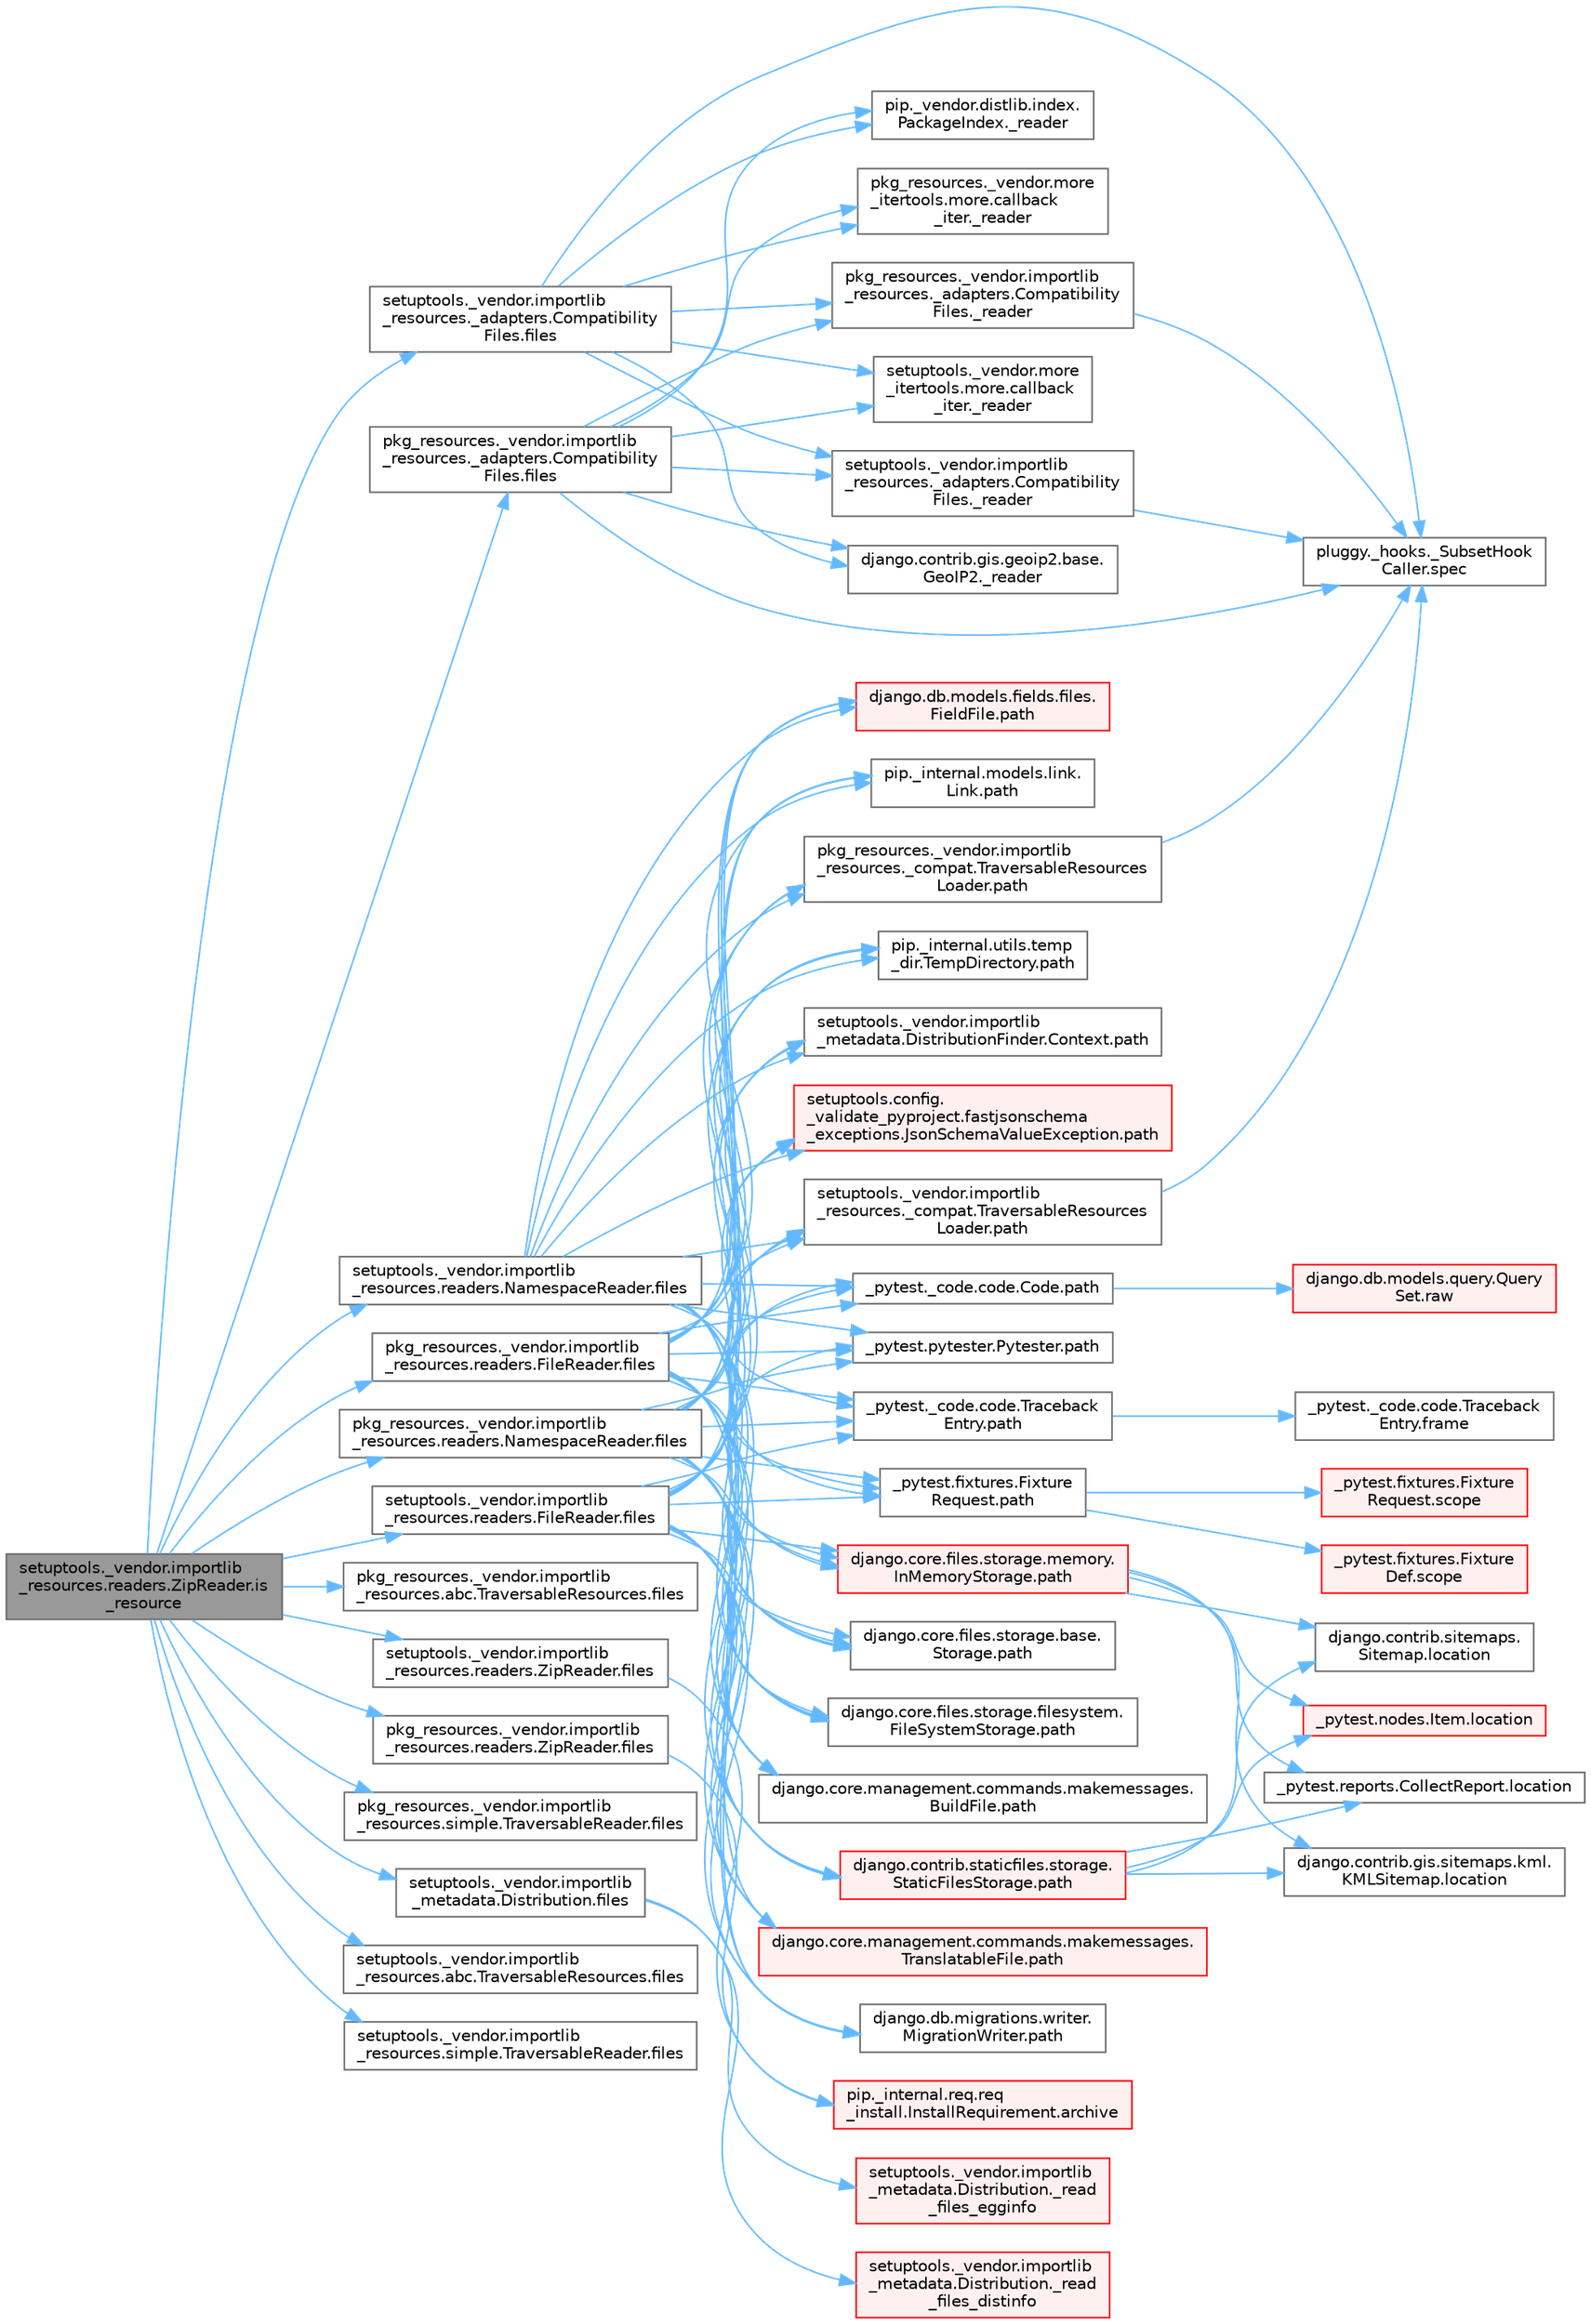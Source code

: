 digraph "setuptools._vendor.importlib_resources.readers.ZipReader.is_resource"
{
 // LATEX_PDF_SIZE
  bgcolor="transparent";
  edge [fontname=Helvetica,fontsize=10,labelfontname=Helvetica,labelfontsize=10];
  node [fontname=Helvetica,fontsize=10,shape=box,height=0.2,width=0.4];
  rankdir="LR";
  Node1 [id="Node000001",label="setuptools._vendor.importlib\l_resources.readers.ZipReader.is\l_resource",height=0.2,width=0.4,color="gray40", fillcolor="grey60", style="filled", fontcolor="black",tooltip=" "];
  Node1 -> Node2 [id="edge1_Node000001_Node000002",color="steelblue1",style="solid",tooltip=" "];
  Node2 [id="Node000002",label="pkg_resources._vendor.importlib\l_resources._adapters.Compatibility\lFiles.files",height=0.2,width=0.4,color="grey40", fillcolor="white", style="filled",URL="$classpkg__resources_1_1__vendor_1_1importlib__resources_1_1__adapters_1_1_compatibility_files.html#a8b9d338ee8b5f6f2b1b612d2835a5528",tooltip=" "];
  Node2 -> Node3 [id="edge2_Node000002_Node000003",color="steelblue1",style="solid",tooltip=" "];
  Node3 [id="Node000003",label="django.contrib.gis.geoip2.base.\lGeoIP2._reader",height=0.2,width=0.4,color="grey40", fillcolor="white", style="filled",URL="$classdjango_1_1contrib_1_1gis_1_1geoip2_1_1base_1_1_geo_i_p2.html#a3602c469d02744ad210583e2b571c286",tooltip=" "];
  Node2 -> Node4 [id="edge3_Node000002_Node000004",color="steelblue1",style="solid",tooltip=" "];
  Node4 [id="Node000004",label="pip._vendor.distlib.index.\lPackageIndex._reader",height=0.2,width=0.4,color="grey40", fillcolor="white", style="filled",URL="$classpip_1_1__vendor_1_1distlib_1_1index_1_1_package_index.html#a101ab2cbea9c2a66818e368a1b783665",tooltip=" "];
  Node2 -> Node5 [id="edge4_Node000002_Node000005",color="steelblue1",style="solid",tooltip=" "];
  Node5 [id="Node000005",label="pkg_resources._vendor.importlib\l_resources._adapters.Compatibility\lFiles._reader",height=0.2,width=0.4,color="grey40", fillcolor="white", style="filled",URL="$classpkg__resources_1_1__vendor_1_1importlib__resources_1_1__adapters_1_1_compatibility_files.html#adb88d9d6cdd3ccde8543d5aff0e263cc",tooltip=" "];
  Node5 -> Node6 [id="edge5_Node000005_Node000006",color="steelblue1",style="solid",tooltip=" "];
  Node6 [id="Node000006",label="pluggy._hooks._SubsetHook\lCaller.spec",height=0.2,width=0.4,color="grey40", fillcolor="white", style="filled",URL="$classpluggy_1_1__hooks_1_1___subset_hook_caller.html#ab4f250ab0096f9c4c5fceaed622f5328",tooltip=" "];
  Node2 -> Node7 [id="edge6_Node000002_Node000007",color="steelblue1",style="solid",tooltip=" "];
  Node7 [id="Node000007",label="pkg_resources._vendor.more\l_itertools.more.callback\l_iter._reader",height=0.2,width=0.4,color="grey40", fillcolor="white", style="filled",URL="$classpkg__resources_1_1__vendor_1_1more__itertools_1_1more_1_1callback__iter.html#a39c147e211ab320778e20aebdb6506c0",tooltip=" "];
  Node2 -> Node8 [id="edge7_Node000002_Node000008",color="steelblue1",style="solid",tooltip=" "];
  Node8 [id="Node000008",label="setuptools._vendor.importlib\l_resources._adapters.Compatibility\lFiles._reader",height=0.2,width=0.4,color="grey40", fillcolor="white", style="filled",URL="$classsetuptools_1_1__vendor_1_1importlib__resources_1_1__adapters_1_1_compatibility_files.html#a2a663060da2f5497b42765bdc90bca45",tooltip=" "];
  Node8 -> Node6 [id="edge8_Node000008_Node000006",color="steelblue1",style="solid",tooltip=" "];
  Node2 -> Node9 [id="edge9_Node000002_Node000009",color="steelblue1",style="solid",tooltip=" "];
  Node9 [id="Node000009",label="setuptools._vendor.more\l_itertools.more.callback\l_iter._reader",height=0.2,width=0.4,color="grey40", fillcolor="white", style="filled",URL="$classsetuptools_1_1__vendor_1_1more__itertools_1_1more_1_1callback__iter.html#a05c0fdd2e4088e3a9914e4fa2e6fd050",tooltip=" "];
  Node2 -> Node6 [id="edge10_Node000002_Node000006",color="steelblue1",style="solid",tooltip=" "];
  Node1 -> Node10 [id="edge11_Node000001_Node000010",color="steelblue1",style="solid",tooltip=" "];
  Node10 [id="Node000010",label="pkg_resources._vendor.importlib\l_resources.abc.TraversableResources.files",height=0.2,width=0.4,color="grey40", fillcolor="white", style="filled",URL="$classpkg__resources_1_1__vendor_1_1importlib__resources_1_1abc_1_1_traversable_resources.html#a355a5579db7885b20dd95b6175965f5b",tooltip=" "];
  Node1 -> Node11 [id="edge12_Node000001_Node000011",color="steelblue1",style="solid",tooltip=" "];
  Node11 [id="Node000011",label="pkg_resources._vendor.importlib\l_resources.readers.FileReader.files",height=0.2,width=0.4,color="grey40", fillcolor="white", style="filled",URL="$classpkg__resources_1_1__vendor_1_1importlib__resources_1_1readers_1_1_file_reader.html#ac80e1e3a22d012bbfb5f1b7a753bab21",tooltip=" "];
  Node11 -> Node12 [id="edge13_Node000011_Node000012",color="steelblue1",style="solid",tooltip=" "];
  Node12 [id="Node000012",label="_pytest._code.code.Code.path",height=0.2,width=0.4,color="grey40", fillcolor="white", style="filled",URL="$class__pytest_1_1__code_1_1code_1_1_code.html#a1dae55e90750fe77c7517f806a14d864",tooltip=" "];
  Node12 -> Node13 [id="edge14_Node000012_Node000013",color="steelblue1",style="solid",tooltip=" "];
  Node13 [id="Node000013",label="django.db.models.query.Query\lSet.raw",height=0.2,width=0.4,color="red", fillcolor="#FFF0F0", style="filled",URL="$classdjango_1_1db_1_1models_1_1query_1_1_query_set.html#abce199e3993658459fb2f7c2719daa45",tooltip="PUBLIC METHODS THAT RETURN A QUERYSET SUBCLASS #."];
  Node11 -> Node24 [id="edge15_Node000011_Node000024",color="steelblue1",style="solid",tooltip=" "];
  Node24 [id="Node000024",label="_pytest._code.code.Traceback\lEntry.path",height=0.2,width=0.4,color="grey40", fillcolor="white", style="filled",URL="$class__pytest_1_1__code_1_1code_1_1_traceback_entry.html#a5a88b9ae4623733566450a9e7d8387c0",tooltip=" "];
  Node24 -> Node25 [id="edge16_Node000024_Node000025",color="steelblue1",style="solid",tooltip=" "];
  Node25 [id="Node000025",label="_pytest._code.code.Traceback\lEntry.frame",height=0.2,width=0.4,color="grey40", fillcolor="white", style="filled",URL="$class__pytest_1_1__code_1_1code_1_1_traceback_entry.html#a8592e8aeeb3804602a1d6c85fc427f1b",tooltip=" "];
  Node11 -> Node26 [id="edge17_Node000011_Node000026",color="steelblue1",style="solid",tooltip=" "];
  Node26 [id="Node000026",label="_pytest.fixtures.Fixture\lRequest.path",height=0.2,width=0.4,color="grey40", fillcolor="white", style="filled",URL="$class__pytest_1_1fixtures_1_1_fixture_request.html#a6f6db59812d121b54cd67d5e434e1451",tooltip=" "];
  Node26 -> Node27 [id="edge18_Node000026_Node000027",color="steelblue1",style="solid",tooltip=" "];
  Node27 [id="Node000027",label="_pytest.fixtures.Fixture\lDef.scope",height=0.2,width=0.4,color="red", fillcolor="#FFF0F0", style="filled",URL="$class__pytest_1_1fixtures_1_1_fixture_def.html#a7631cdae842daae93780def0698acba2",tooltip=" "];
  Node26 -> Node31 [id="edge19_Node000026_Node000031",color="steelblue1",style="solid",tooltip=" "];
  Node31 [id="Node000031",label="_pytest.fixtures.Fixture\lRequest.scope",height=0.2,width=0.4,color="red", fillcolor="#FFF0F0", style="filled",URL="$class__pytest_1_1fixtures_1_1_fixture_request.html#acb5406ee9e8cf7147711b9314b6c951a",tooltip=" "];
  Node11 -> Node32 [id="edge20_Node000011_Node000032",color="steelblue1",style="solid",tooltip=" "];
  Node32 [id="Node000032",label="_pytest.pytester.Pytester.path",height=0.2,width=0.4,color="grey40", fillcolor="white", style="filled",URL="$class__pytest_1_1pytester_1_1_pytester.html#a403c804f74a87f5e5705774fa896cc1f",tooltip=" "];
  Node11 -> Node33 [id="edge21_Node000011_Node000033",color="steelblue1",style="solid",tooltip=" "];
  Node33 [id="Node000033",label="django.contrib.staticfiles.storage.\lStaticFilesStorage.path",height=0.2,width=0.4,color="red", fillcolor="#FFF0F0", style="filled",URL="$classdjango_1_1contrib_1_1staticfiles_1_1storage_1_1_static_files_storage.html#a4e96cc92fbde7423d1b74f3a50fc0bf6",tooltip=" "];
  Node33 -> Node34 [id="edge22_Node000033_Node000034",color="steelblue1",style="solid",tooltip=" "];
  Node34 [id="Node000034",label="_pytest.nodes.Item.location",height=0.2,width=0.4,color="red", fillcolor="#FFF0F0", style="filled",URL="$class__pytest_1_1nodes_1_1_item.html#a09cd5bab99de1b92a3aa6f76ba8aa206",tooltip=" "];
  Node33 -> Node45 [id="edge23_Node000033_Node000045",color="steelblue1",style="solid",tooltip=" "];
  Node45 [id="Node000045",label="_pytest.reports.CollectReport.location",height=0.2,width=0.4,color="grey40", fillcolor="white", style="filled",URL="$class__pytest_1_1reports_1_1_collect_report.html#a3df6c3a6598c22fd46d30789b1a43393",tooltip=" "];
  Node33 -> Node46 [id="edge24_Node000033_Node000046",color="steelblue1",style="solid",tooltip=" "];
  Node46 [id="Node000046",label="django.contrib.gis.sitemaps.kml.\lKMLSitemap.location",height=0.2,width=0.4,color="grey40", fillcolor="white", style="filled",URL="$classdjango_1_1contrib_1_1gis_1_1sitemaps_1_1kml_1_1_k_m_l_sitemap.html#aeae9b718dc149bb1b470a9c52ac5628f",tooltip=" "];
  Node33 -> Node47 [id="edge25_Node000033_Node000047",color="steelblue1",style="solid",tooltip=" "];
  Node47 [id="Node000047",label="django.contrib.sitemaps.\lSitemap.location",height=0.2,width=0.4,color="grey40", fillcolor="white", style="filled",URL="$classdjango_1_1contrib_1_1sitemaps_1_1_sitemap.html#aa50de5996662f62a25b44d826e56f3d1",tooltip=" "];
  Node11 -> Node479 [id="edge26_Node000011_Node000479",color="steelblue1",style="solid",tooltip=" "];
  Node479 [id="Node000479",label="django.core.files.storage.base.\lStorage.path",height=0.2,width=0.4,color="grey40", fillcolor="white", style="filled",URL="$classdjango_1_1core_1_1files_1_1storage_1_1base_1_1_storage.html#a9be8d49a55131dbbab2c5fd57f7e772c",tooltip=" "];
  Node11 -> Node480 [id="edge27_Node000011_Node000480",color="steelblue1",style="solid",tooltip=" "];
  Node480 [id="Node000480",label="django.core.files.storage.filesystem.\lFileSystemStorage.path",height=0.2,width=0.4,color="grey40", fillcolor="white", style="filled",URL="$classdjango_1_1core_1_1files_1_1storage_1_1filesystem_1_1_file_system_storage.html#abf8a7e88eedec3e1b2ea965cc0858d17",tooltip=" "];
  Node11 -> Node481 [id="edge28_Node000011_Node000481",color="steelblue1",style="solid",tooltip=" "];
  Node481 [id="Node000481",label="django.core.files.storage.memory.\lInMemoryStorage.path",height=0.2,width=0.4,color="red", fillcolor="#FFF0F0", style="filled",URL="$classdjango_1_1core_1_1files_1_1storage_1_1memory_1_1_in_memory_storage.html#a466c8e28fd11839318d2e4454b8ef89f",tooltip=" "];
  Node481 -> Node34 [id="edge29_Node000481_Node000034",color="steelblue1",style="solid",tooltip=" "];
  Node481 -> Node45 [id="edge30_Node000481_Node000045",color="steelblue1",style="solid",tooltip=" "];
  Node481 -> Node46 [id="edge31_Node000481_Node000046",color="steelblue1",style="solid",tooltip=" "];
  Node481 -> Node47 [id="edge32_Node000481_Node000047",color="steelblue1",style="solid",tooltip=" "];
  Node11 -> Node485 [id="edge33_Node000011_Node000485",color="steelblue1",style="solid",tooltip=" "];
  Node485 [id="Node000485",label="django.core.management.commands.makemessages.\lBuildFile.path",height=0.2,width=0.4,color="grey40", fillcolor="white", style="filled",URL="$classdjango_1_1core_1_1management_1_1commands_1_1makemessages_1_1_build_file.html#ac06388718e902543bc00a7c6565105fc",tooltip=" "];
  Node11 -> Node486 [id="edge34_Node000011_Node000486",color="steelblue1",style="solid",tooltip=" "];
  Node486 [id="Node000486",label="django.core.management.commands.makemessages.\lTranslatableFile.path",height=0.2,width=0.4,color="red", fillcolor="#FFF0F0", style="filled",URL="$classdjango_1_1core_1_1management_1_1commands_1_1makemessages_1_1_translatable_file.html#ad851d5e6b8a65f5915ccfd4a30fb8026",tooltip=" "];
  Node11 -> Node487 [id="edge35_Node000011_Node000487",color="steelblue1",style="solid",tooltip=" "];
  Node487 [id="Node000487",label="django.db.migrations.writer.\lMigrationWriter.path",height=0.2,width=0.4,color="grey40", fillcolor="white", style="filled",URL="$classdjango_1_1db_1_1migrations_1_1writer_1_1_migration_writer.html#a45469d67e8f80996c982470d36136184",tooltip=" "];
  Node11 -> Node488 [id="edge36_Node000011_Node000488",color="steelblue1",style="solid",tooltip=" "];
  Node488 [id="Node000488",label="django.db.models.fields.files.\lFieldFile.path",height=0.2,width=0.4,color="red", fillcolor="#FFF0F0", style="filled",URL="$classdjango_1_1db_1_1models_1_1fields_1_1files_1_1_field_file.html#ae91c4ed0643fb9bd8959d0db8eb44f80",tooltip=" "];
  Node11 -> Node584 [id="edge37_Node000011_Node000584",color="steelblue1",style="solid",tooltip=" "];
  Node584 [id="Node000584",label="pip._internal.models.link.\lLink.path",height=0.2,width=0.4,color="grey40", fillcolor="white", style="filled",URL="$classpip_1_1__internal_1_1models_1_1link_1_1_link.html#a30f454216dcb615e3ed986238490f180",tooltip=" "];
  Node11 -> Node585 [id="edge38_Node000011_Node000585",color="steelblue1",style="solid",tooltip=" "];
  Node585 [id="Node000585",label="pip._internal.utils.temp\l_dir.TempDirectory.path",height=0.2,width=0.4,color="grey40", fillcolor="white", style="filled",URL="$classpip_1_1__internal_1_1utils_1_1temp__dir_1_1_temp_directory.html#afe6b2d95c070c6570957de5696ff3a6e",tooltip=" "];
  Node11 -> Node586 [id="edge39_Node000011_Node000586",color="steelblue1",style="solid",tooltip=" "];
  Node586 [id="Node000586",label="pkg_resources._vendor.importlib\l_resources._compat.TraversableResources\lLoader.path",height=0.2,width=0.4,color="grey40", fillcolor="white", style="filled",URL="$classpkg__resources_1_1__vendor_1_1importlib__resources_1_1__compat_1_1_traversable_resources_loader.html#acfc17872a53cbe02f6c34eda2bb162f2",tooltip=" "];
  Node586 -> Node6 [id="edge40_Node000586_Node000006",color="steelblue1",style="solid",tooltip=" "];
  Node11 -> Node587 [id="edge41_Node000011_Node000587",color="steelblue1",style="solid",tooltip=" "];
  Node587 [id="Node000587",label="setuptools._vendor.importlib\l_metadata.DistributionFinder.Context.path",height=0.2,width=0.4,color="grey40", fillcolor="white", style="filled",URL="$classsetuptools_1_1__vendor_1_1importlib__metadata_1_1_distribution_finder_1_1_context.html#a84a429ddce40738ea5c0edb53799ee8d",tooltip=" "];
  Node11 -> Node588 [id="edge42_Node000011_Node000588",color="steelblue1",style="solid",tooltip=" "];
  Node588 [id="Node000588",label="setuptools._vendor.importlib\l_resources._compat.TraversableResources\lLoader.path",height=0.2,width=0.4,color="grey40", fillcolor="white", style="filled",URL="$classsetuptools_1_1__vendor_1_1importlib__resources_1_1__compat_1_1_traversable_resources_loader.html#a9b9cf5b6723d48f7a779b6ae71d53699",tooltip=" "];
  Node588 -> Node6 [id="edge43_Node000588_Node000006",color="steelblue1",style="solid",tooltip=" "];
  Node11 -> Node589 [id="edge44_Node000011_Node000589",color="steelblue1",style="solid",tooltip=" "];
  Node589 [id="Node000589",label="setuptools.config.\l_validate_pyproject.fastjsonschema\l_exceptions.JsonSchemaValueException.path",height=0.2,width=0.4,color="red", fillcolor="#FFF0F0", style="filled",URL="$classsetuptools_1_1config_1_1__validate__pyproject_1_1fastjsonschema__exceptions_1_1_json_schema_value_exception.html#a59179b3d1dc16c7087530bbc10bcf857",tooltip=" "];
  Node1 -> Node1156 [id="edge45_Node000001_Node001156",color="steelblue1",style="solid",tooltip=" "];
  Node1156 [id="Node001156",label="pkg_resources._vendor.importlib\l_resources.readers.NamespaceReader.files",height=0.2,width=0.4,color="grey40", fillcolor="white", style="filled",URL="$classpkg__resources_1_1__vendor_1_1importlib__resources_1_1readers_1_1_namespace_reader.html#ae68f8b2f076387226b18c4889de277cf",tooltip=" "];
  Node1156 -> Node12 [id="edge46_Node001156_Node000012",color="steelblue1",style="solid",tooltip=" "];
  Node1156 -> Node24 [id="edge47_Node001156_Node000024",color="steelblue1",style="solid",tooltip=" "];
  Node1156 -> Node26 [id="edge48_Node001156_Node000026",color="steelblue1",style="solid",tooltip=" "];
  Node1156 -> Node32 [id="edge49_Node001156_Node000032",color="steelblue1",style="solid",tooltip=" "];
  Node1156 -> Node33 [id="edge50_Node001156_Node000033",color="steelblue1",style="solid",tooltip=" "];
  Node1156 -> Node479 [id="edge51_Node001156_Node000479",color="steelblue1",style="solid",tooltip=" "];
  Node1156 -> Node480 [id="edge52_Node001156_Node000480",color="steelblue1",style="solid",tooltip=" "];
  Node1156 -> Node481 [id="edge53_Node001156_Node000481",color="steelblue1",style="solid",tooltip=" "];
  Node1156 -> Node485 [id="edge54_Node001156_Node000485",color="steelblue1",style="solid",tooltip=" "];
  Node1156 -> Node486 [id="edge55_Node001156_Node000486",color="steelblue1",style="solid",tooltip=" "];
  Node1156 -> Node487 [id="edge56_Node001156_Node000487",color="steelblue1",style="solid",tooltip=" "];
  Node1156 -> Node488 [id="edge57_Node001156_Node000488",color="steelblue1",style="solid",tooltip=" "];
  Node1156 -> Node584 [id="edge58_Node001156_Node000584",color="steelblue1",style="solid",tooltip=" "];
  Node1156 -> Node585 [id="edge59_Node001156_Node000585",color="steelblue1",style="solid",tooltip=" "];
  Node1156 -> Node586 [id="edge60_Node001156_Node000586",color="steelblue1",style="solid",tooltip=" "];
  Node1156 -> Node587 [id="edge61_Node001156_Node000587",color="steelblue1",style="solid",tooltip=" "];
  Node1156 -> Node588 [id="edge62_Node001156_Node000588",color="steelblue1",style="solid",tooltip=" "];
  Node1156 -> Node589 [id="edge63_Node001156_Node000589",color="steelblue1",style="solid",tooltip=" "];
  Node1 -> Node1157 [id="edge64_Node000001_Node001157",color="steelblue1",style="solid",tooltip=" "];
  Node1157 [id="Node001157",label="pkg_resources._vendor.importlib\l_resources.readers.ZipReader.files",height=0.2,width=0.4,color="grey40", fillcolor="white", style="filled",URL="$classpkg__resources_1_1__vendor_1_1importlib__resources_1_1readers_1_1_zip_reader.html#a7d9335bea71d3023a14cdc45ca26157d",tooltip=" "];
  Node1157 -> Node1158 [id="edge65_Node001157_Node001158",color="steelblue1",style="solid",tooltip=" "];
  Node1158 [id="Node001158",label="pip._internal.req.req\l_install.InstallRequirement.archive",height=0.2,width=0.4,color="red", fillcolor="#FFF0F0", style="filled",URL="$classpip_1_1__internal_1_1req_1_1req__install_1_1_install_requirement.html#aef2764402e45a5e5555e22d5965f1350",tooltip=" "];
  Node1 -> Node1161 [id="edge66_Node000001_Node001161",color="steelblue1",style="solid",tooltip=" "];
  Node1161 [id="Node001161",label="pkg_resources._vendor.importlib\l_resources.simple.TraversableReader.files",height=0.2,width=0.4,color="grey40", fillcolor="white", style="filled",URL="$classpkg__resources_1_1__vendor_1_1importlib__resources_1_1simple_1_1_traversable_reader.html#a17bf2eaa1cbb0affa5ec29f6fefacac8",tooltip=" "];
  Node1 -> Node1162 [id="edge67_Node000001_Node001162",color="steelblue1",style="solid",tooltip=" "];
  Node1162 [id="Node001162",label="setuptools._vendor.importlib\l_metadata.Distribution.files",height=0.2,width=0.4,color="grey40", fillcolor="white", style="filled",URL="$classsetuptools_1_1__vendor_1_1importlib__metadata_1_1_distribution.html#a4600c19bb68ff3c899dbcf38a2eaf98c",tooltip=" "];
  Node1162 -> Node1163 [id="edge68_Node001162_Node001163",color="steelblue1",style="solid",tooltip=" "];
  Node1163 [id="Node001163",label="setuptools._vendor.importlib\l_metadata.Distribution._read\l_files_distinfo",height=0.2,width=0.4,color="red", fillcolor="#FFF0F0", style="filled",URL="$classsetuptools_1_1__vendor_1_1importlib__metadata_1_1_distribution.html#a628110e2d7d92ea6b3593261b810ca15",tooltip=" "];
  Node1162 -> Node4215 [id="edge69_Node001162_Node004215",color="steelblue1",style="solid",tooltip=" "];
  Node4215 [id="Node004215",label="setuptools._vendor.importlib\l_metadata.Distribution._read\l_files_egginfo",height=0.2,width=0.4,color="red", fillcolor="#FFF0F0", style="filled",URL="$classsetuptools_1_1__vendor_1_1importlib__metadata_1_1_distribution.html#a1f141ac67b8d6aa5021ba6f2cc832342",tooltip=" "];
  Node1 -> Node1264 [id="edge70_Node000001_Node001264",color="steelblue1",style="solid",tooltip=" "];
  Node1264 [id="Node001264",label="setuptools._vendor.importlib\l_resources._adapters.Compatibility\lFiles.files",height=0.2,width=0.4,color="grey40", fillcolor="white", style="filled",URL="$classsetuptools_1_1__vendor_1_1importlib__resources_1_1__adapters_1_1_compatibility_files.html#afe4ab3d957d5886ae615b184d7ac2835",tooltip=" "];
  Node1264 -> Node3 [id="edge71_Node001264_Node000003",color="steelblue1",style="solid",tooltip=" "];
  Node1264 -> Node4 [id="edge72_Node001264_Node000004",color="steelblue1",style="solid",tooltip=" "];
  Node1264 -> Node5 [id="edge73_Node001264_Node000005",color="steelblue1",style="solid",tooltip=" "];
  Node1264 -> Node7 [id="edge74_Node001264_Node000007",color="steelblue1",style="solid",tooltip=" "];
  Node1264 -> Node8 [id="edge75_Node001264_Node000008",color="steelblue1",style="solid",tooltip=" "];
  Node1264 -> Node9 [id="edge76_Node001264_Node000009",color="steelblue1",style="solid",tooltip=" "];
  Node1264 -> Node6 [id="edge77_Node001264_Node000006",color="steelblue1",style="solid",tooltip=" "];
  Node1 -> Node1265 [id="edge78_Node000001_Node001265",color="steelblue1",style="solid",tooltip=" "];
  Node1265 [id="Node001265",label="setuptools._vendor.importlib\l_resources.abc.TraversableResources.files",height=0.2,width=0.4,color="grey40", fillcolor="white", style="filled",URL="$classsetuptools_1_1__vendor_1_1importlib__resources_1_1abc_1_1_traversable_resources.html#a573f46222fbe518cca97e89446113d04",tooltip=" "];
  Node1 -> Node1266 [id="edge79_Node000001_Node001266",color="steelblue1",style="solid",tooltip=" "];
  Node1266 [id="Node001266",label="setuptools._vendor.importlib\l_resources.readers.FileReader.files",height=0.2,width=0.4,color="grey40", fillcolor="white", style="filled",URL="$classsetuptools_1_1__vendor_1_1importlib__resources_1_1readers_1_1_file_reader.html#a8536b477e2f4ed83ac20b58baace6b4c",tooltip=" "];
  Node1266 -> Node12 [id="edge80_Node001266_Node000012",color="steelblue1",style="solid",tooltip=" "];
  Node1266 -> Node24 [id="edge81_Node001266_Node000024",color="steelblue1",style="solid",tooltip=" "];
  Node1266 -> Node26 [id="edge82_Node001266_Node000026",color="steelblue1",style="solid",tooltip=" "];
  Node1266 -> Node32 [id="edge83_Node001266_Node000032",color="steelblue1",style="solid",tooltip=" "];
  Node1266 -> Node33 [id="edge84_Node001266_Node000033",color="steelblue1",style="solid",tooltip=" "];
  Node1266 -> Node479 [id="edge85_Node001266_Node000479",color="steelblue1",style="solid",tooltip=" "];
  Node1266 -> Node480 [id="edge86_Node001266_Node000480",color="steelblue1",style="solid",tooltip=" "];
  Node1266 -> Node481 [id="edge87_Node001266_Node000481",color="steelblue1",style="solid",tooltip=" "];
  Node1266 -> Node485 [id="edge88_Node001266_Node000485",color="steelblue1",style="solid",tooltip=" "];
  Node1266 -> Node486 [id="edge89_Node001266_Node000486",color="steelblue1",style="solid",tooltip=" "];
  Node1266 -> Node487 [id="edge90_Node001266_Node000487",color="steelblue1",style="solid",tooltip=" "];
  Node1266 -> Node488 [id="edge91_Node001266_Node000488",color="steelblue1",style="solid",tooltip=" "];
  Node1266 -> Node584 [id="edge92_Node001266_Node000584",color="steelblue1",style="solid",tooltip=" "];
  Node1266 -> Node585 [id="edge93_Node001266_Node000585",color="steelblue1",style="solid",tooltip=" "];
  Node1266 -> Node586 [id="edge94_Node001266_Node000586",color="steelblue1",style="solid",tooltip=" "];
  Node1266 -> Node587 [id="edge95_Node001266_Node000587",color="steelblue1",style="solid",tooltip=" "];
  Node1266 -> Node588 [id="edge96_Node001266_Node000588",color="steelblue1",style="solid",tooltip=" "];
  Node1266 -> Node589 [id="edge97_Node001266_Node000589",color="steelblue1",style="solid",tooltip=" "];
  Node1 -> Node1267 [id="edge98_Node000001_Node001267",color="steelblue1",style="solid",tooltip=" "];
  Node1267 [id="Node001267",label="setuptools._vendor.importlib\l_resources.readers.NamespaceReader.files",height=0.2,width=0.4,color="grey40", fillcolor="white", style="filled",URL="$classsetuptools_1_1__vendor_1_1importlib__resources_1_1readers_1_1_namespace_reader.html#a80c5b3a6ae3f4903c4db5bb312f2ae49",tooltip=" "];
  Node1267 -> Node12 [id="edge99_Node001267_Node000012",color="steelblue1",style="solid",tooltip=" "];
  Node1267 -> Node24 [id="edge100_Node001267_Node000024",color="steelblue1",style="solid",tooltip=" "];
  Node1267 -> Node26 [id="edge101_Node001267_Node000026",color="steelblue1",style="solid",tooltip=" "];
  Node1267 -> Node32 [id="edge102_Node001267_Node000032",color="steelblue1",style="solid",tooltip=" "];
  Node1267 -> Node33 [id="edge103_Node001267_Node000033",color="steelblue1",style="solid",tooltip=" "];
  Node1267 -> Node479 [id="edge104_Node001267_Node000479",color="steelblue1",style="solid",tooltip=" "];
  Node1267 -> Node480 [id="edge105_Node001267_Node000480",color="steelblue1",style="solid",tooltip=" "];
  Node1267 -> Node481 [id="edge106_Node001267_Node000481",color="steelblue1",style="solid",tooltip=" "];
  Node1267 -> Node485 [id="edge107_Node001267_Node000485",color="steelblue1",style="solid",tooltip=" "];
  Node1267 -> Node486 [id="edge108_Node001267_Node000486",color="steelblue1",style="solid",tooltip=" "];
  Node1267 -> Node487 [id="edge109_Node001267_Node000487",color="steelblue1",style="solid",tooltip=" "];
  Node1267 -> Node488 [id="edge110_Node001267_Node000488",color="steelblue1",style="solid",tooltip=" "];
  Node1267 -> Node584 [id="edge111_Node001267_Node000584",color="steelblue1",style="solid",tooltip=" "];
  Node1267 -> Node585 [id="edge112_Node001267_Node000585",color="steelblue1",style="solid",tooltip=" "];
  Node1267 -> Node586 [id="edge113_Node001267_Node000586",color="steelblue1",style="solid",tooltip=" "];
  Node1267 -> Node587 [id="edge114_Node001267_Node000587",color="steelblue1",style="solid",tooltip=" "];
  Node1267 -> Node588 [id="edge115_Node001267_Node000588",color="steelblue1",style="solid",tooltip=" "];
  Node1267 -> Node589 [id="edge116_Node001267_Node000589",color="steelblue1",style="solid",tooltip=" "];
  Node1 -> Node1268 [id="edge117_Node000001_Node001268",color="steelblue1",style="solid",tooltip=" "];
  Node1268 [id="Node001268",label="setuptools._vendor.importlib\l_resources.readers.ZipReader.files",height=0.2,width=0.4,color="grey40", fillcolor="white", style="filled",URL="$classsetuptools_1_1__vendor_1_1importlib__resources_1_1readers_1_1_zip_reader.html#ac310114936b6978f32944f3845ee32ed",tooltip=" "];
  Node1268 -> Node1158 [id="edge118_Node001268_Node001158",color="steelblue1",style="solid",tooltip=" "];
  Node1 -> Node1269 [id="edge119_Node000001_Node001269",color="steelblue1",style="solid",tooltip=" "];
  Node1269 [id="Node001269",label="setuptools._vendor.importlib\l_resources.simple.TraversableReader.files",height=0.2,width=0.4,color="grey40", fillcolor="white", style="filled",URL="$classsetuptools_1_1__vendor_1_1importlib__resources_1_1simple_1_1_traversable_reader.html#a15b7bef75b9485b98deb4edccf1a5f53",tooltip=" "];
}
